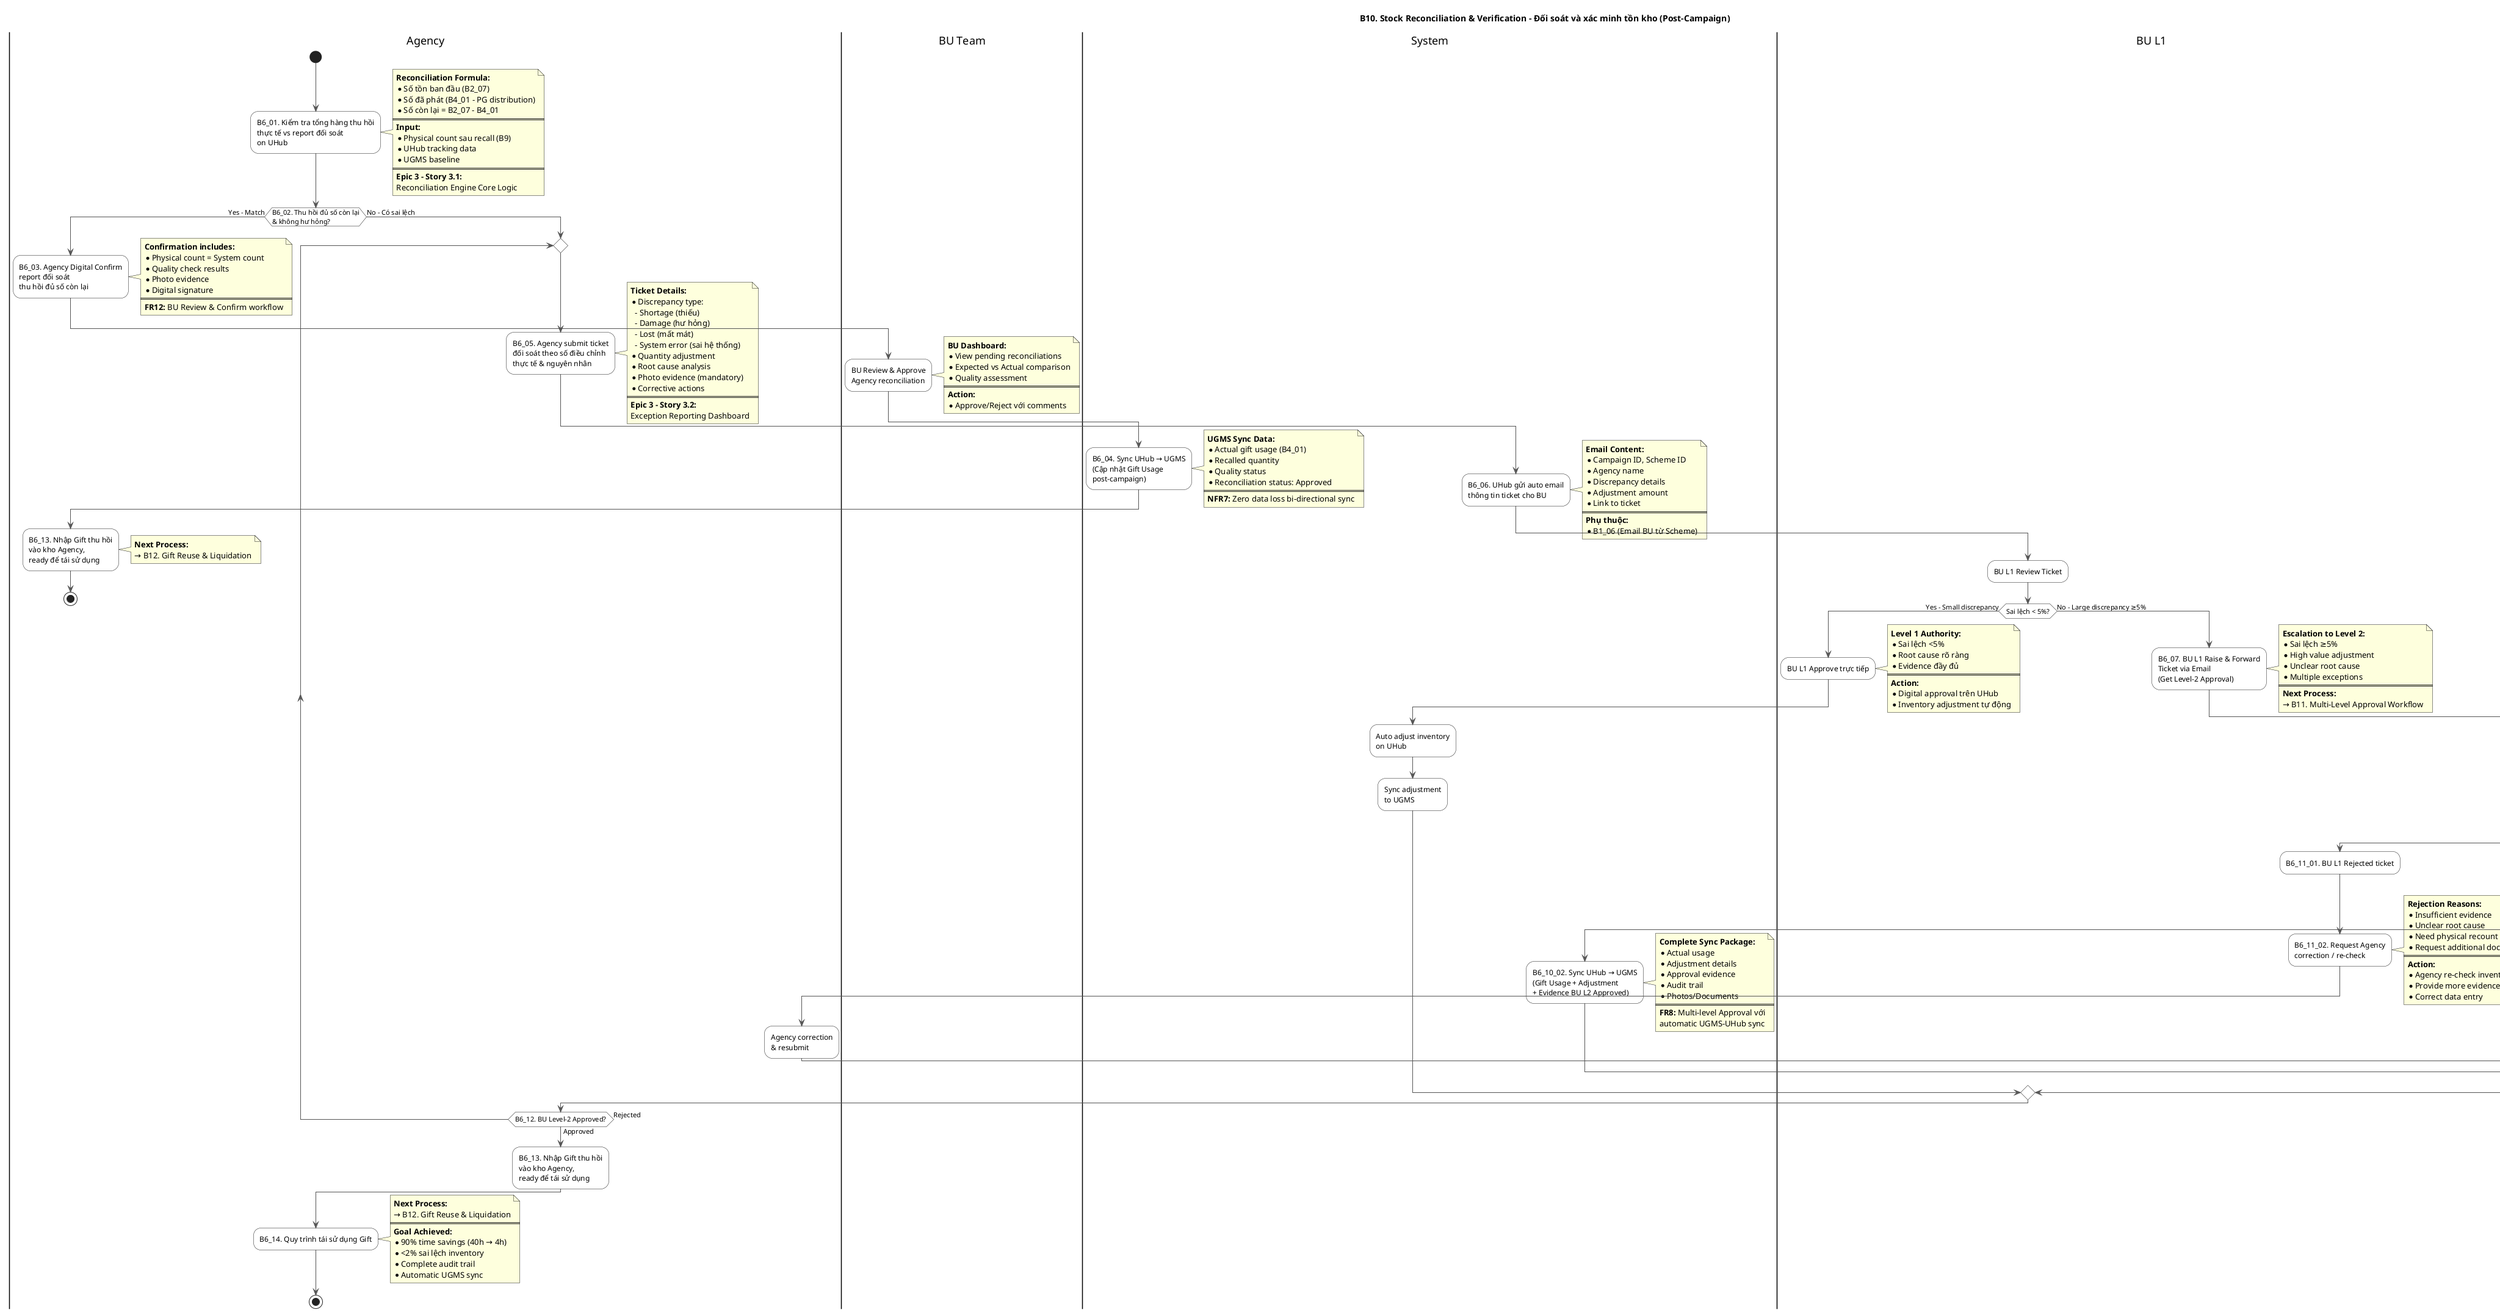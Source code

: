 @startuml B10_Stock_Reconciliation_Verification
title B10. Stock Reconciliation & Verification - Đối soát và xác minh tồn kho (Post-Campaign)

skinparam activity {
  BackgroundColor White
  BarColor #999999
}
skinparam arrow {
  Color #555555
}
skinparam partition {
  BorderColor #888888
  BackgroundColor #F9F9F9
}

|Agency|
start
:B6_01. Kiểm tra tổng hàng thu hồi\nthực tế vs report đối soát\non UHub;
note right
  <b>Reconciliation Formula:</b>
  * Số tồn ban đầu (B2_07)
  * Số đã phát (B4_01 - PG distribution)
  * Số còn lại = B2_07 - B4_01
  ====
  <b>Input:</b>
  * Physical count sau recall (B9)
  * UHub tracking data
  * UGMS baseline
  ====
  <b>Epic 3 - Story 3.1:</b>
  Reconciliation Engine Core Logic
end note

if (B6_02. Thu hồi đủ số còn lại\n& không hư hỏng?) then (Yes - Match)
  
  :B6_03. Agency Digital Confirm\nreport đối soát\nthu hồi đủ số còn lại;
  note right
    <b>Confirmation includes:</b>
    * Physical count = System count
    * Quality check results
    * Photo evidence
    * Digital signature
    ====
    <b>FR12:</b> BU Review & Confirm workflow
  end note
  
  |BU Team|
  :BU Review & Approve\nAgency reconciliation;
  note right
    <b>BU Dashboard:</b>
    * View pending reconciliations
    * Expected vs Actual comparison
    * Quality assessment
    ====
    <b>Action:</b>
    * Approve/Reject với comments
  end note
  
  |System|
  :B6_04. Sync UHub → UGMS\n(Cập nhật Gift Usage\npost-campaign);
  note right
    <b>UGMS Sync Data:</b>
    * Actual gift usage (B4_01)
    * Recalled quantity
    * Quality status
    * Reconciliation status: Approved
    ====
    <b>NFR7:</b> Zero data loss bi-directional sync
  end note
  
  |Agency|
  :B6_13. Nhập Gift thu hồi\nvào kho Agency,\nready để tái sử dụng;
  note right
    <b>Next Process:</b>
    → B12. Gift Reuse & Liquidation
  end note
  
  stop

else (No - Có sai lệch)
  
  repeat
    :B6_05. Agency submit ticket\nđối soát theo số điều chỉnh\nthực tế & nguyên nhân;
    note right
      <b>Ticket Details:</b>
      * Discrepancy type:
        - Shortage (thiếu)
        - Damage (hư hỏng)
        - Lost (mất mát)
        - System error (sai hệ thống)
      * Quantity adjustment
      * Root cause analysis
      * Photo evidence (mandatory)
      * Corrective actions
      ====
      <b>Epic 3 - Story 3.2:</b>
      Exception Reporting Dashboard
    end note
    
    |System|
    :B6_06. UHub gửi auto email\nthông tin ticket cho BU;
    note right
      <b>Email Content:</b>
      * Campaign ID, Scheme ID
      * Agency name
      * Discrepancy details
      * Adjustment amount
      * Link to ticket
      ====
      <b>Phụ thuộc:</b>
      * B1_06 (Email BU từ Scheme)
    end note
    
    |BU L1|
    :BU L1 Review Ticket;
    
    if (Sai lệch < 5%?) then (Yes - Small discrepancy)
      
      :BU L1 Approve trực tiếp;
      note right
        <b>Level 1 Authority:</b>
        * Sai lệch <5%
        * Root cause rõ ràng
        * Evidence đầy đủ
        ====
        <b>Action:</b>
        * Digital approval trên UHub
        * Inventory adjustment tự động
      end note
      
      |System|
      :Auto adjust inventory\non UHub;
      
      :Sync adjustment\nto UGMS;
      
    else (No - Large discrepancy ≥5%)
      
      |BU L1|
      :B6_07. BU L1 Raise & Forward\nTicket via Email\n(Get Level-2 Approval);
      note right
        <b>Escalation to Level 2:</b>
        * Sai lệch ≥5%
        * High value adjustment
        * Unclear root cause
        * Multiple exceptions
        ====
        <b>Next Process:</b>
        → B11. Multi-Level Approval Workflow
      end note
      
      |BU L2|
      :B6_08. BU L2 Review\n& Approval via Email;
      note right
        <b>Level 2 Review:</b>
        * Deep dive analysis
        * Financial impact
        * Pattern analysis
        * Risk assessment
        ====
        <b>Epic 4 - Story 4.1:</b>
        Gift Recall Workflow (Level 2 integration)
      end note
      
      if (B6_09. BU L2 Approved?) then (Approved via email)
        
        |Utop Admin|
        :B6_10_01. Utop Admin\nDigital Confirm ticket;
        note right
          <b>Admin Actions:</b>
          * Verify email approval
          * Digital confirm trên UHub
          * Execute adjustment
          * Create audit trail
        end note
        
        |System|
        :B6_10_02. Sync UHub → UGMS\n(Gift Usage + Adjustment\n+ Evidence BU L2 Approved);
        note right
          <b>Complete Sync Package:</b>
          * Actual usage
          * Adjustment details
          * Approval evidence
          * Audit trail
          * Photos/Documents
          ====
          <b>FR8:</b> Multi-level Approval với
          automatic UGMS-UHub sync
        end note
        
      else (Rejected via email)
        
        |BU L1|
        :B6_11_01. BU L1 Rejected ticket;
        
        :B6_11_02. Request Agency\ncorrection / re-check;
        note right
          <b>Rejection Reasons:</b>
          * Insufficient evidence
          * Unclear root cause
          * Need physical recount
          * Request additional docs
          ====
          <b>Action:</b>
          * Agency re-check inventory
          * Provide more evidence
          * Correct data entry
        end note
        
        |Agency|
        :Agency correction\n& resubmit;
        
      endif
      
    endif
    
  repeat while (B6_12. BU Level-2 Approved?) is (Rejected) not (Approved)
  
  |Agency|
  :B6_13. Nhập Gift thu hồi\nvào kho Agency,\nready để tái sử dụng;
  
endif

:B6_14. Quy trình tái sử dụng Gift;
note right
  <b>Next Process:</b>
  → B12. Gift Reuse & Liquidation
  ====
  <b>Goal Achieved:</b>
  * 90% time savings (40h → 4h)
  * <2% sai lệch inventory
  * Complete audit trail
  * Automatic UGMS sync
end note

stop

@enduml
